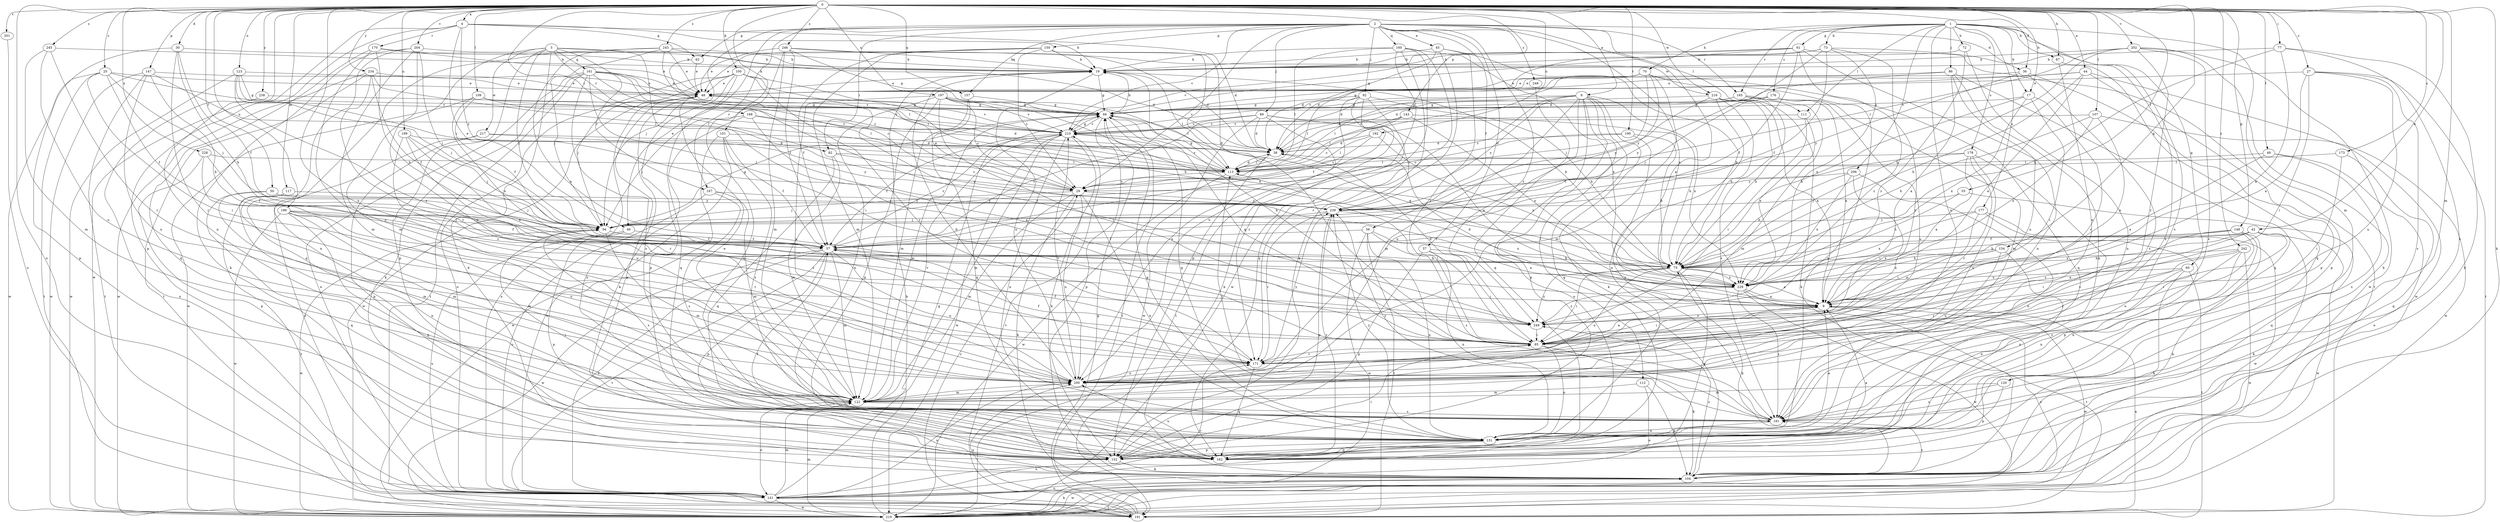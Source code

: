 strict digraph  {
0;
1;
2;
3;
4;
6;
9;
17;
19;
25;
27;
29;
30;
36;
37;
38;
42;
44;
45;
46;
48;
49;
50;
55;
56;
57;
60;
61;
62;
66;
67;
70;
72;
73;
75;
77;
82;
85;
86;
89;
92;
94;
100;
101;
104;
107;
109;
111;
112;
113;
117;
120;
122;
123;
131;
141;
143;
147;
148;
150;
152;
154;
157;
160;
161;
162;
165;
167;
168;
170;
171;
173;
176;
177;
178;
181;
190;
191;
192;
196;
197;
199;
200;
201;
202;
204;
206;
210;
216;
217;
219;
228;
229;
234;
238;
239;
242;
243;
245;
246;
248;
249;
0 -> 4  [label=a];
0 -> 6  [label=a];
0 -> 17  [label=b];
0 -> 25  [label=c];
0 -> 27  [label=c];
0 -> 30  [label=d];
0 -> 36  [label=d];
0 -> 42  [label=e];
0 -> 44  [label=e];
0 -> 49  [label=f];
0 -> 50  [label=f];
0 -> 55  [label=f];
0 -> 67  [label=h];
0 -> 77  [label=i];
0 -> 82  [label=i];
0 -> 100  [label=k];
0 -> 101  [label=k];
0 -> 104  [label=k];
0 -> 107  [label=l];
0 -> 109  [label=l];
0 -> 117  [label=m];
0 -> 120  [label=m];
0 -> 123  [label=n];
0 -> 131  [label=n];
0 -> 141  [label=o];
0 -> 143  [label=p];
0 -> 147  [label=p];
0 -> 148  [label=p];
0 -> 154  [label=q];
0 -> 157  [label=q];
0 -> 173  [label=s];
0 -> 190  [label=t];
0 -> 192  [label=u];
0 -> 196  [label=u];
0 -> 197  [label=u];
0 -> 199  [label=u];
0 -> 200  [label=u];
0 -> 201  [label=v];
0 -> 202  [label=v];
0 -> 204  [label=v];
0 -> 216  [label=w];
0 -> 228  [label=x];
0 -> 234  [label=y];
0 -> 238  [label=y];
0 -> 242  [label=z];
0 -> 243  [label=z];
0 -> 245  [label=z];
0 -> 246  [label=z];
1 -> 17  [label=b];
1 -> 60  [label=g];
1 -> 61  [label=g];
1 -> 67  [label=h];
1 -> 70  [label=h];
1 -> 72  [label=h];
1 -> 73  [label=h];
1 -> 86  [label=j];
1 -> 111  [label=l];
1 -> 120  [label=m];
1 -> 165  [label=r];
1 -> 176  [label=s];
1 -> 177  [label=s];
1 -> 178  [label=s];
1 -> 181  [label=s];
1 -> 200  [label=u];
1 -> 206  [label=v];
2 -> 9  [label=a];
2 -> 29  [label=c];
2 -> 36  [label=d];
2 -> 37  [label=d];
2 -> 45  [label=e];
2 -> 46  [label=e];
2 -> 56  [label=f];
2 -> 62  [label=g];
2 -> 82  [label=i];
2 -> 89  [label=j];
2 -> 92  [label=j];
2 -> 94  [label=j];
2 -> 111  [label=l];
2 -> 150  [label=p];
2 -> 157  [label=q];
2 -> 160  [label=q];
2 -> 165  [label=r];
2 -> 167  [label=r];
2 -> 210  [label=v];
2 -> 229  [label=x];
2 -> 248  [label=z];
2 -> 249  [label=z];
3 -> 85  [label=i];
3 -> 94  [label=j];
3 -> 104  [label=k];
3 -> 122  [label=m];
3 -> 152  [label=p];
3 -> 161  [label=q];
3 -> 167  [label=r];
3 -> 168  [label=r];
3 -> 216  [label=w];
3 -> 217  [label=w];
4 -> 19  [label=b];
4 -> 38  [label=d];
4 -> 46  [label=e];
4 -> 62  [label=g];
4 -> 152  [label=p];
4 -> 170  [label=r];
4 -> 219  [label=w];
4 -> 239  [label=y];
6 -> 29  [label=c];
6 -> 66  [label=g];
6 -> 104  [label=k];
6 -> 112  [label=l];
6 -> 113  [label=l];
6 -> 122  [label=m];
6 -> 141  [label=o];
6 -> 152  [label=p];
6 -> 162  [label=q];
6 -> 200  [label=u];
6 -> 229  [label=x];
6 -> 239  [label=y];
9 -> 38  [label=d];
9 -> 85  [label=i];
9 -> 141  [label=o];
9 -> 219  [label=w];
9 -> 249  [label=z];
17 -> 66  [label=g];
17 -> 75  [label=h];
17 -> 85  [label=i];
17 -> 171  [label=r];
17 -> 229  [label=x];
19 -> 48  [label=e];
19 -> 66  [label=g];
19 -> 113  [label=l];
19 -> 200  [label=u];
25 -> 48  [label=e];
25 -> 57  [label=f];
25 -> 85  [label=i];
25 -> 94  [label=j];
25 -> 191  [label=t];
25 -> 210  [label=v];
25 -> 219  [label=w];
27 -> 9  [label=a];
27 -> 48  [label=e];
27 -> 85  [label=i];
27 -> 181  [label=s];
27 -> 191  [label=t];
27 -> 200  [label=u];
29 -> 48  [label=e];
29 -> 94  [label=j];
29 -> 104  [label=k];
29 -> 122  [label=m];
29 -> 131  [label=n];
29 -> 200  [label=u];
29 -> 239  [label=y];
30 -> 19  [label=b];
30 -> 57  [label=f];
30 -> 75  [label=h];
30 -> 152  [label=p];
30 -> 171  [label=r];
36 -> 48  [label=e];
36 -> 152  [label=p];
36 -> 181  [label=s];
36 -> 239  [label=y];
37 -> 75  [label=h];
37 -> 85  [label=i];
37 -> 131  [label=n];
37 -> 152  [label=p];
38 -> 113  [label=l];
42 -> 57  [label=f];
42 -> 75  [label=h];
42 -> 85  [label=i];
42 -> 104  [label=k];
42 -> 219  [label=w];
42 -> 229  [label=x];
42 -> 249  [label=z];
44 -> 9  [label=a];
44 -> 48  [label=e];
44 -> 66  [label=g];
44 -> 75  [label=h];
44 -> 152  [label=p];
44 -> 219  [label=w];
45 -> 19  [label=b];
45 -> 38  [label=d];
45 -> 75  [label=h];
45 -> 85  [label=i];
45 -> 152  [label=p];
46 -> 57  [label=f];
46 -> 141  [label=o];
46 -> 152  [label=p];
48 -> 66  [label=g];
48 -> 104  [label=k];
48 -> 141  [label=o];
48 -> 152  [label=p];
48 -> 210  [label=v];
48 -> 219  [label=w];
49 -> 9  [label=a];
49 -> 113  [label=l];
49 -> 141  [label=o];
49 -> 181  [label=s];
50 -> 94  [label=j];
50 -> 122  [label=m];
50 -> 162  [label=q];
50 -> 239  [label=y];
55 -> 75  [label=h];
55 -> 162  [label=q];
55 -> 239  [label=y];
56 -> 9  [label=a];
56 -> 57  [label=f];
56 -> 131  [label=n];
56 -> 181  [label=s];
56 -> 191  [label=t];
56 -> 219  [label=w];
57 -> 75  [label=h];
57 -> 122  [label=m];
57 -> 141  [label=o];
57 -> 152  [label=p];
57 -> 191  [label=t];
57 -> 200  [label=u];
57 -> 210  [label=v];
57 -> 219  [label=w];
60 -> 104  [label=k];
60 -> 131  [label=n];
60 -> 171  [label=r];
60 -> 191  [label=t];
60 -> 229  [label=x];
61 -> 19  [label=b];
61 -> 38  [label=d];
61 -> 57  [label=f];
61 -> 131  [label=n];
61 -> 171  [label=r];
61 -> 191  [label=t];
61 -> 210  [label=v];
62 -> 29  [label=c];
62 -> 48  [label=e];
66 -> 19  [label=b];
66 -> 122  [label=m];
66 -> 152  [label=p];
66 -> 191  [label=t];
66 -> 210  [label=v];
67 -> 181  [label=s];
67 -> 200  [label=u];
70 -> 38  [label=d];
70 -> 48  [label=e];
70 -> 94  [label=j];
70 -> 122  [label=m];
70 -> 131  [label=n];
70 -> 162  [label=q];
70 -> 210  [label=v];
70 -> 239  [label=y];
72 -> 19  [label=b];
72 -> 131  [label=n];
72 -> 249  [label=z];
73 -> 19  [label=b];
73 -> 38  [label=d];
73 -> 57  [label=f];
73 -> 66  [label=g];
73 -> 162  [label=q];
73 -> 229  [label=x];
73 -> 249  [label=z];
75 -> 9  [label=a];
75 -> 19  [label=b];
75 -> 85  [label=i];
75 -> 162  [label=q];
75 -> 200  [label=u];
75 -> 229  [label=x];
75 -> 249  [label=z];
77 -> 9  [label=a];
77 -> 19  [label=b];
77 -> 75  [label=h];
77 -> 104  [label=k];
77 -> 181  [label=s];
82 -> 29  [label=c];
82 -> 113  [label=l];
82 -> 122  [label=m];
82 -> 162  [label=q];
85 -> 9  [label=a];
85 -> 19  [label=b];
85 -> 57  [label=f];
85 -> 66  [label=g];
85 -> 104  [label=k];
85 -> 113  [label=l];
85 -> 131  [label=n];
85 -> 171  [label=r];
86 -> 9  [label=a];
86 -> 38  [label=d];
86 -> 48  [label=e];
86 -> 131  [label=n];
86 -> 162  [label=q];
86 -> 200  [label=u];
89 -> 9  [label=a];
89 -> 38  [label=d];
89 -> 57  [label=f];
89 -> 191  [label=t];
89 -> 210  [label=v];
89 -> 219  [label=w];
89 -> 239  [label=y];
92 -> 57  [label=f];
92 -> 66  [label=g];
92 -> 75  [label=h];
92 -> 104  [label=k];
92 -> 113  [label=l];
92 -> 171  [label=r];
92 -> 200  [label=u];
94 -> 57  [label=f];
94 -> 66  [label=g];
94 -> 122  [label=m];
94 -> 181  [label=s];
94 -> 219  [label=w];
100 -> 48  [label=e];
100 -> 75  [label=h];
100 -> 94  [label=j];
100 -> 141  [label=o];
100 -> 152  [label=p];
100 -> 162  [label=q];
100 -> 171  [label=r];
100 -> 229  [label=x];
101 -> 38  [label=d];
101 -> 57  [label=f];
101 -> 141  [label=o];
101 -> 181  [label=s];
101 -> 219  [label=w];
104 -> 75  [label=h];
104 -> 141  [label=o];
104 -> 181  [label=s];
104 -> 219  [label=w];
104 -> 249  [label=z];
107 -> 9  [label=a];
107 -> 75  [label=h];
107 -> 210  [label=v];
107 -> 219  [label=w];
107 -> 229  [label=x];
109 -> 57  [label=f];
109 -> 66  [label=g];
109 -> 113  [label=l];
109 -> 210  [label=v];
109 -> 219  [label=w];
109 -> 229  [label=x];
111 -> 85  [label=i];
111 -> 210  [label=v];
111 -> 229  [label=x];
112 -> 104  [label=k];
112 -> 122  [label=m];
112 -> 141  [label=o];
113 -> 29  [label=c];
113 -> 38  [label=d];
113 -> 66  [label=g];
113 -> 210  [label=v];
113 -> 219  [label=w];
117 -> 122  [label=m];
117 -> 131  [label=n];
117 -> 191  [label=t];
117 -> 239  [label=y];
120 -> 122  [label=m];
120 -> 152  [label=p];
120 -> 181  [label=s];
122 -> 48  [label=e];
122 -> 141  [label=o];
122 -> 181  [label=s];
122 -> 210  [label=v];
123 -> 29  [label=c];
123 -> 48  [label=e];
123 -> 66  [label=g];
123 -> 94  [label=j];
123 -> 219  [label=w];
123 -> 249  [label=z];
131 -> 9  [label=a];
131 -> 66  [label=g];
131 -> 94  [label=j];
131 -> 141  [label=o];
131 -> 152  [label=p];
131 -> 162  [label=q];
131 -> 239  [label=y];
141 -> 66  [label=g];
141 -> 122  [label=m];
141 -> 171  [label=r];
141 -> 191  [label=t];
141 -> 200  [label=u];
141 -> 219  [label=w];
143 -> 29  [label=c];
143 -> 75  [label=h];
143 -> 113  [label=l];
143 -> 210  [label=v];
143 -> 229  [label=x];
147 -> 48  [label=e];
147 -> 75  [label=h];
147 -> 113  [label=l];
147 -> 191  [label=t];
147 -> 200  [label=u];
147 -> 219  [label=w];
148 -> 57  [label=f];
148 -> 85  [label=i];
148 -> 104  [label=k];
148 -> 131  [label=n];
148 -> 200  [label=u];
148 -> 229  [label=x];
150 -> 19  [label=b];
150 -> 29  [label=c];
150 -> 48  [label=e];
150 -> 57  [label=f];
150 -> 85  [label=i];
150 -> 122  [label=m];
150 -> 152  [label=p];
152 -> 9  [label=a];
152 -> 85  [label=i];
152 -> 104  [label=k];
154 -> 9  [label=a];
154 -> 75  [label=h];
154 -> 131  [label=n];
154 -> 200  [label=u];
154 -> 229  [label=x];
157 -> 66  [label=g];
157 -> 122  [label=m];
157 -> 162  [label=q];
160 -> 19  [label=b];
160 -> 113  [label=l];
160 -> 162  [label=q];
160 -> 171  [label=r];
160 -> 200  [label=u];
160 -> 219  [label=w];
160 -> 229  [label=x];
161 -> 29  [label=c];
161 -> 48  [label=e];
161 -> 85  [label=i];
161 -> 104  [label=k];
161 -> 113  [label=l];
161 -> 141  [label=o];
161 -> 181  [label=s];
161 -> 191  [label=t];
161 -> 210  [label=v];
161 -> 249  [label=z];
162 -> 57  [label=f];
162 -> 200  [label=u];
162 -> 239  [label=y];
165 -> 9  [label=a];
165 -> 38  [label=d];
165 -> 66  [label=g];
165 -> 75  [label=h];
165 -> 122  [label=m];
167 -> 122  [label=m];
167 -> 141  [label=o];
167 -> 181  [label=s];
167 -> 239  [label=y];
168 -> 38  [label=d];
168 -> 94  [label=j];
168 -> 131  [label=n];
168 -> 210  [label=v];
168 -> 249  [label=z];
170 -> 19  [label=b];
170 -> 48  [label=e];
170 -> 75  [label=h];
170 -> 162  [label=q];
170 -> 200  [label=u];
171 -> 57  [label=f];
171 -> 162  [label=q];
171 -> 200  [label=u];
171 -> 239  [label=y];
173 -> 85  [label=i];
173 -> 113  [label=l];
173 -> 162  [label=q];
176 -> 66  [label=g];
176 -> 94  [label=j];
176 -> 122  [label=m];
176 -> 200  [label=u];
176 -> 239  [label=y];
177 -> 85  [label=i];
177 -> 94  [label=j];
177 -> 152  [label=p];
177 -> 219  [label=w];
177 -> 229  [label=x];
178 -> 9  [label=a];
178 -> 113  [label=l];
178 -> 171  [label=r];
178 -> 181  [label=s];
178 -> 200  [label=u];
178 -> 239  [label=y];
181 -> 66  [label=g];
181 -> 113  [label=l];
181 -> 131  [label=n];
181 -> 239  [label=y];
190 -> 29  [label=c];
190 -> 38  [label=d];
190 -> 75  [label=h];
190 -> 181  [label=s];
191 -> 9  [label=a];
191 -> 29  [label=c];
191 -> 66  [label=g];
191 -> 200  [label=u];
191 -> 210  [label=v];
192 -> 29  [label=c];
192 -> 38  [label=d];
192 -> 113  [label=l];
192 -> 229  [label=x];
196 -> 57  [label=f];
196 -> 94  [label=j];
196 -> 122  [label=m];
196 -> 162  [label=q];
196 -> 171  [label=r];
196 -> 200  [label=u];
196 -> 219  [label=w];
196 -> 249  [label=z];
197 -> 29  [label=c];
197 -> 66  [label=g];
197 -> 75  [label=h];
197 -> 85  [label=i];
197 -> 113  [label=l];
197 -> 131  [label=n];
197 -> 152  [label=p];
197 -> 200  [label=u];
197 -> 210  [label=v];
199 -> 9  [label=a];
199 -> 38  [label=d];
199 -> 94  [label=j];
199 -> 171  [label=r];
199 -> 200  [label=u];
200 -> 19  [label=b];
200 -> 122  [label=m];
200 -> 210  [label=v];
201 -> 141  [label=o];
202 -> 19  [label=b];
202 -> 75  [label=h];
202 -> 104  [label=k];
202 -> 113  [label=l];
202 -> 171  [label=r];
202 -> 181  [label=s];
202 -> 219  [label=w];
204 -> 19  [label=b];
204 -> 94  [label=j];
204 -> 104  [label=k];
204 -> 122  [label=m];
204 -> 162  [label=q];
204 -> 200  [label=u];
206 -> 29  [label=c];
206 -> 75  [label=h];
206 -> 85  [label=i];
206 -> 131  [label=n];
206 -> 229  [label=x];
210 -> 38  [label=d];
210 -> 57  [label=f];
210 -> 66  [label=g];
210 -> 104  [label=k];
210 -> 122  [label=m];
210 -> 131  [label=n];
210 -> 219  [label=w];
216 -> 9  [label=a];
216 -> 66  [label=g];
216 -> 75  [label=h];
216 -> 104  [label=k];
216 -> 131  [label=n];
216 -> 181  [label=s];
216 -> 239  [label=y];
217 -> 38  [label=d];
217 -> 141  [label=o];
217 -> 152  [label=p];
217 -> 239  [label=y];
219 -> 19  [label=b];
219 -> 104  [label=k];
219 -> 122  [label=m];
228 -> 57  [label=f];
228 -> 113  [label=l];
228 -> 152  [label=p];
228 -> 249  [label=z];
229 -> 9  [label=a];
229 -> 66  [label=g];
229 -> 181  [label=s];
229 -> 191  [label=t];
229 -> 219  [label=w];
229 -> 249  [label=z];
234 -> 48  [label=e];
234 -> 57  [label=f];
234 -> 113  [label=l];
234 -> 171  [label=r];
234 -> 191  [label=t];
234 -> 219  [label=w];
238 -> 66  [label=g];
238 -> 141  [label=o];
239 -> 94  [label=j];
239 -> 152  [label=p];
239 -> 171  [label=r];
239 -> 229  [label=x];
242 -> 9  [label=a];
242 -> 75  [label=h];
242 -> 131  [label=n];
242 -> 171  [label=r];
242 -> 181  [label=s];
242 -> 219  [label=w];
243 -> 9  [label=a];
243 -> 19  [label=b];
243 -> 38  [label=d];
243 -> 48  [label=e];
243 -> 94  [label=j];
243 -> 113  [label=l];
243 -> 131  [label=n];
245 -> 19  [label=b];
245 -> 122  [label=m];
245 -> 171  [label=r];
245 -> 200  [label=u];
246 -> 19  [label=b];
246 -> 38  [label=d];
246 -> 48  [label=e];
246 -> 57  [label=f];
246 -> 66  [label=g];
246 -> 122  [label=m];
246 -> 162  [label=q];
248 -> 162  [label=q];
249 -> 38  [label=d];
249 -> 85  [label=i];
}
